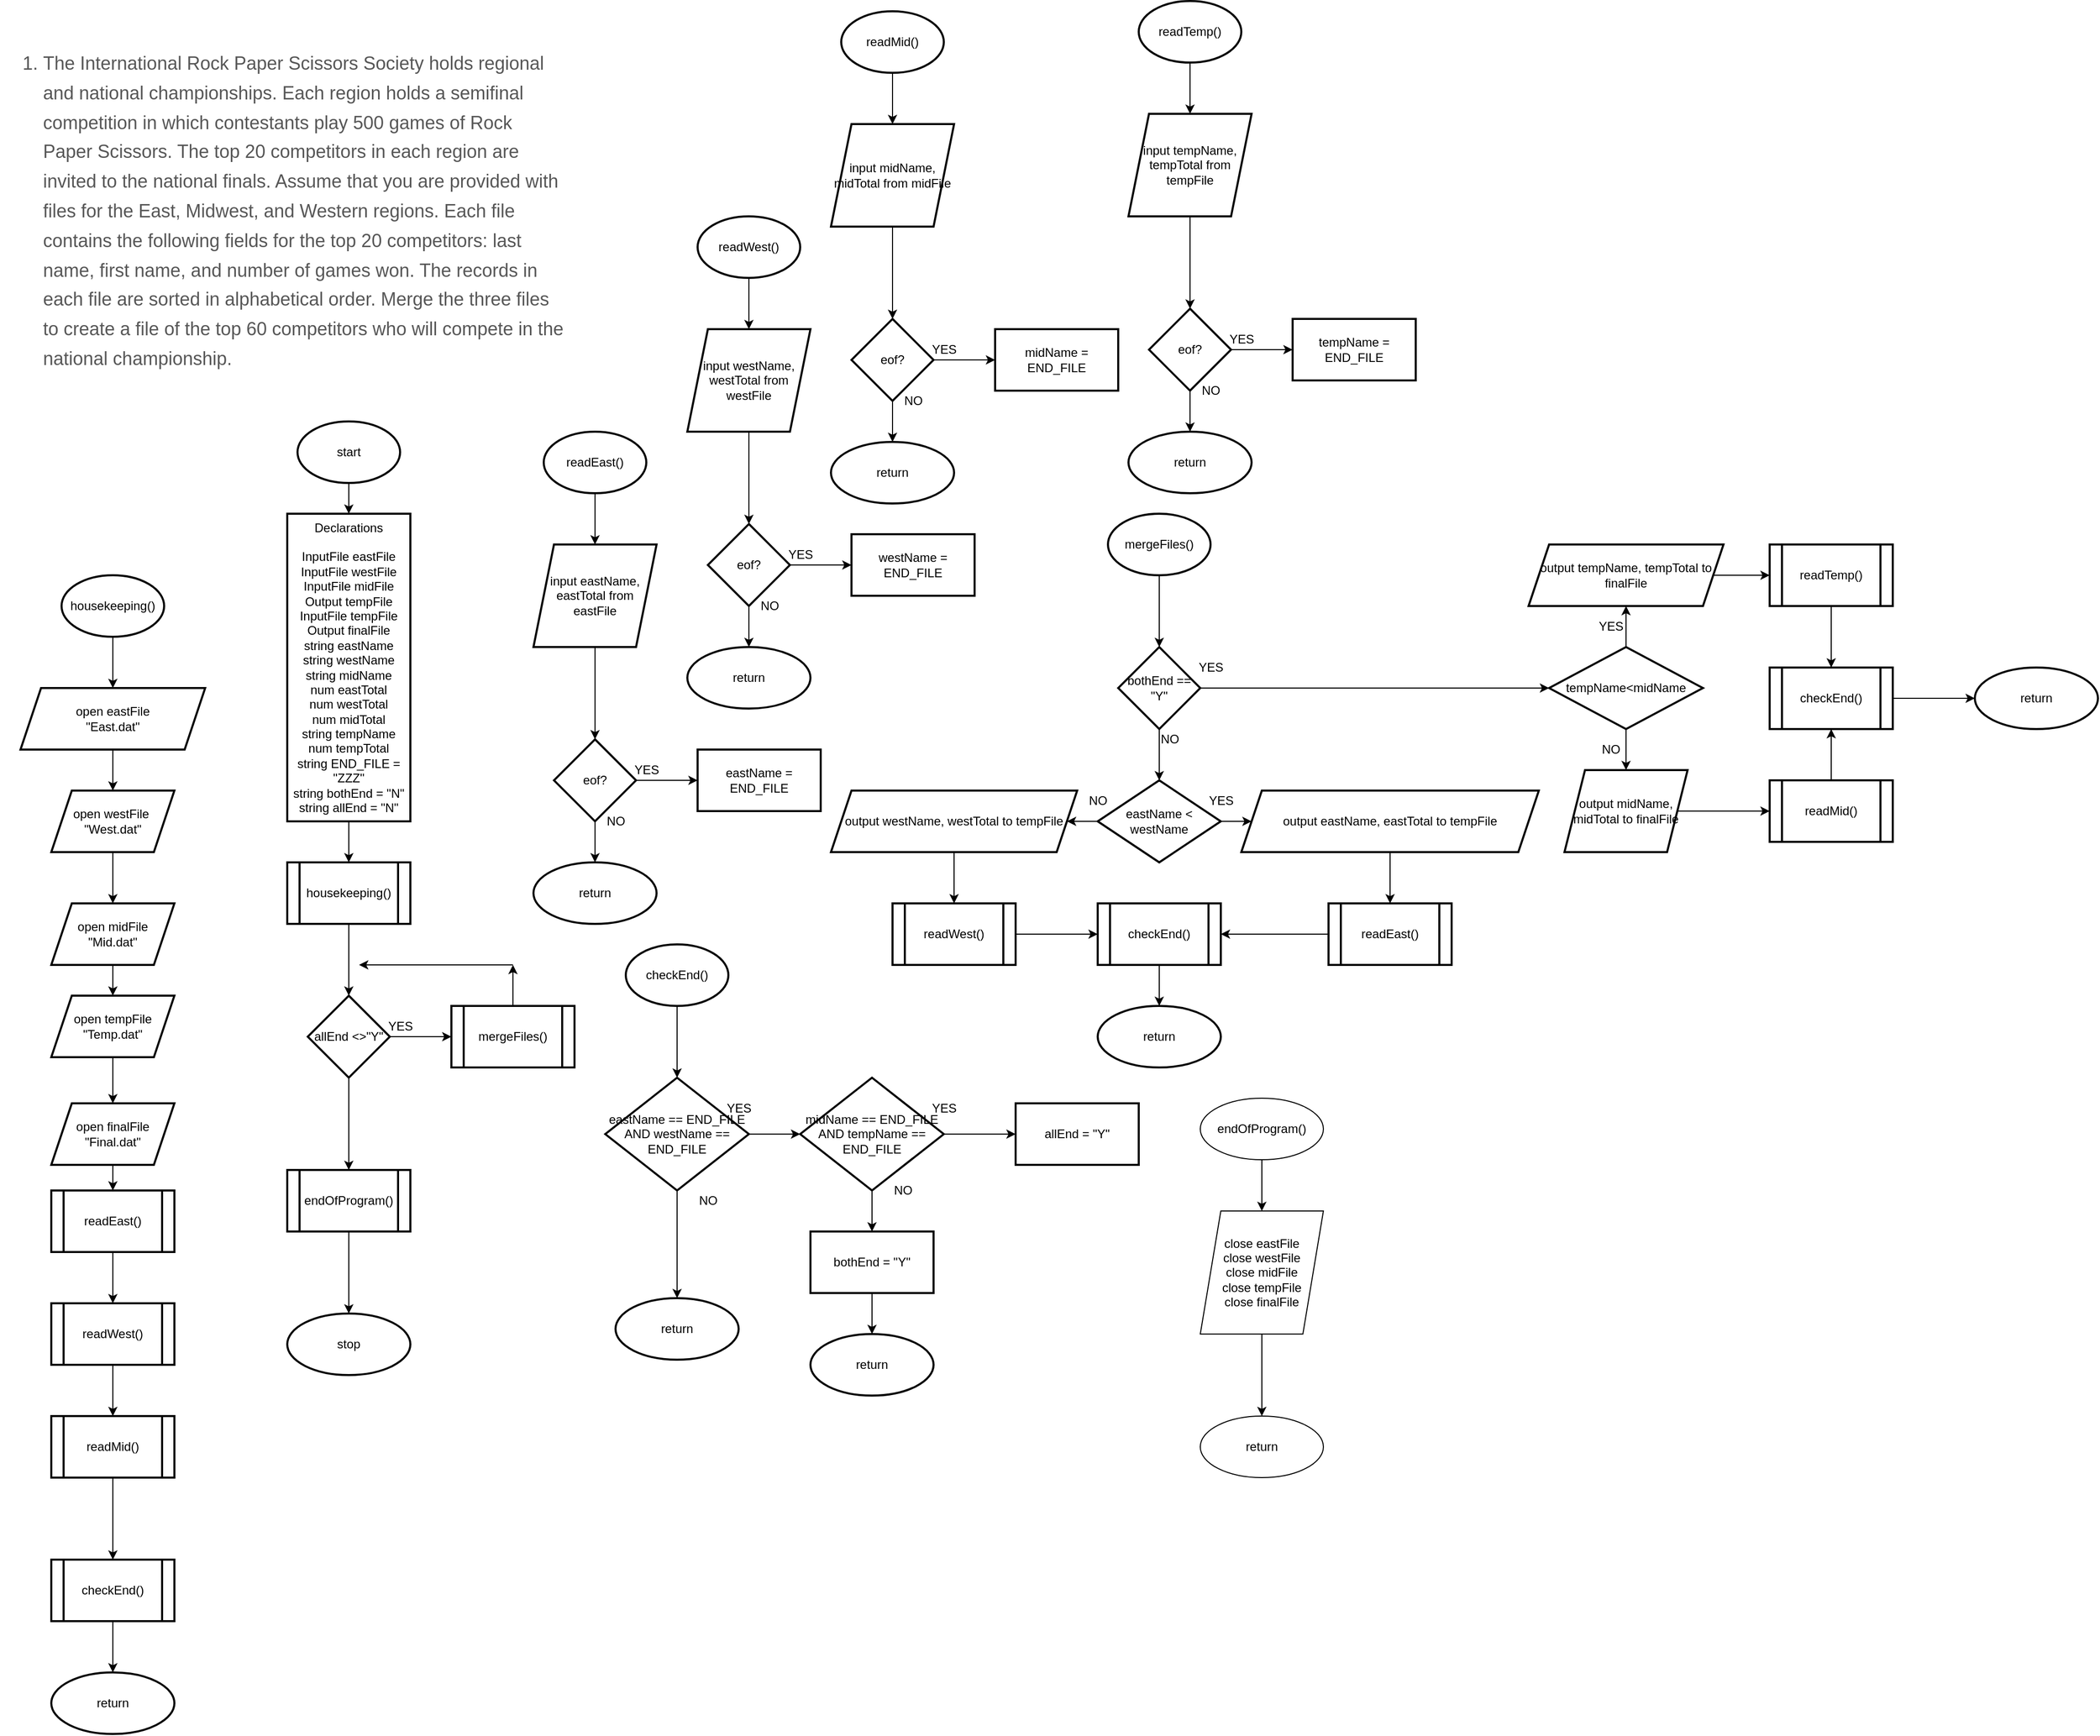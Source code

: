 <mxfile>
    <diagram id="nLi1IHS_ZtOzhlv_Eg6g" name="Page-1">
        <mxGraphModel dx="2509" dy="1929" grid="1" gridSize="10" guides="1" tooltips="1" connect="1" arrows="1" fold="1" page="1" pageScale="1" pageWidth="850" pageHeight="1100" math="0" shadow="0">
            <root>
                <mxCell id="0"/>
                <mxCell id="1" parent="0"/>
                <mxCell id="3" value="" style="edgeStyle=none;html=1;" edge="1" parent="1" source="4" target="6">
                    <mxGeometry relative="1" as="geometry"/>
                </mxCell>
                <mxCell id="4" value="start" style="strokeWidth=2;html=1;shape=mxgraph.flowchart.start_1;whiteSpace=wrap;" vertex="1" parent="1">
                    <mxGeometry x="200" y="180" width="100" height="60" as="geometry"/>
                </mxCell>
                <mxCell id="5" value="" style="edgeStyle=none;html=1;" edge="1" parent="1" source="6" target="8">
                    <mxGeometry relative="1" as="geometry"/>
                </mxCell>
                <mxCell id="6" value="Declarations&lt;br&gt;&lt;br&gt;InputFile eastFile&lt;br&gt;InputFile westFile&lt;br&gt;InputFile midFile&lt;br&gt;Output tempFile&lt;br&gt;InputFile tempFile&lt;br&gt;Output finalFile&lt;br&gt;string eastName&lt;br&gt;string westName&lt;br&gt;string midName&lt;br&gt;num eastTotal&lt;br&gt;num westTotal&lt;br&gt;num midTotal&lt;br&gt;string tempName&lt;br&gt;num tempTotal&lt;br&gt;string END_FILE = &quot;ZZZ&quot;&lt;br&gt;string bothEnd = &quot;N&quot;&lt;br&gt;string allEnd = &quot;N&quot;" style="whiteSpace=wrap;html=1;strokeWidth=2;" vertex="1" parent="1">
                    <mxGeometry x="190" y="270" width="120" height="300" as="geometry"/>
                </mxCell>
                <mxCell id="7" value="" style="edgeStyle=none;html=1;" edge="1" parent="1" source="8" target="11">
                    <mxGeometry relative="1" as="geometry"/>
                </mxCell>
                <mxCell id="8" value="housekeeping()" style="shape=process;whiteSpace=wrap;html=1;backgroundOutline=1;strokeWidth=2;" vertex="1" parent="1">
                    <mxGeometry x="190" y="610" width="120" height="60" as="geometry"/>
                </mxCell>
                <mxCell id="9" value="" style="edgeStyle=none;html=1;" edge="1" parent="1" source="11" target="13">
                    <mxGeometry relative="1" as="geometry"/>
                </mxCell>
                <mxCell id="10" value="" style="edgeStyle=none;html=1;" edge="1" parent="1" source="11" target="17">
                    <mxGeometry relative="1" as="geometry"/>
                </mxCell>
                <mxCell id="11" value="allEnd &amp;lt;&amp;gt;&quot;Y&quot;" style="rhombus;whiteSpace=wrap;html=1;strokeWidth=2;" vertex="1" parent="1">
                    <mxGeometry x="210" y="740" width="80" height="80" as="geometry"/>
                </mxCell>
                <mxCell id="12" style="edgeStyle=none;html=1;exitX=0.5;exitY=0;exitDx=0;exitDy=0;" edge="1" parent="1" source="13">
                    <mxGeometry relative="1" as="geometry">
                        <mxPoint x="410" y="710" as="targetPoint"/>
                    </mxGeometry>
                </mxCell>
                <mxCell id="13" value="mergeFiles()" style="shape=process;whiteSpace=wrap;html=1;backgroundOutline=1;strokeWidth=2;" vertex="1" parent="1">
                    <mxGeometry x="350" y="750" width="120" height="60" as="geometry"/>
                </mxCell>
                <mxCell id="14" value="" style="endArrow=classic;html=1;" edge="1" parent="1">
                    <mxGeometry width="50" height="50" relative="1" as="geometry">
                        <mxPoint x="410" y="710" as="sourcePoint"/>
                        <mxPoint x="260" y="710" as="targetPoint"/>
                    </mxGeometry>
                </mxCell>
                <mxCell id="15" value="YES" style="text;html=1;align=center;verticalAlign=middle;resizable=0;points=[];autosize=1;strokeColor=none;fillColor=none;" vertex="1" parent="1">
                    <mxGeometry x="280" y="760" width="40" height="20" as="geometry"/>
                </mxCell>
                <mxCell id="16" value="" style="edgeStyle=none;html=1;" edge="1" parent="1" source="17" target="18">
                    <mxGeometry relative="1" as="geometry"/>
                </mxCell>
                <mxCell id="17" value="endOfProgram()" style="shape=process;whiteSpace=wrap;html=1;backgroundOutline=1;strokeWidth=2;" vertex="1" parent="1">
                    <mxGeometry x="190" y="910" width="120" height="60" as="geometry"/>
                </mxCell>
                <mxCell id="18" value="stop" style="ellipse;whiteSpace=wrap;html=1;strokeWidth=2;" vertex="1" parent="1">
                    <mxGeometry x="190" y="1050" width="120" height="60" as="geometry"/>
                </mxCell>
                <mxCell id="19" value="" style="edgeStyle=none;html=1;" edge="1" parent="1" source="20" target="22">
                    <mxGeometry relative="1" as="geometry"/>
                </mxCell>
                <mxCell id="20" value="housekeeping()" style="strokeWidth=2;html=1;shape=mxgraph.flowchart.start_1;whiteSpace=wrap;" vertex="1" parent="1">
                    <mxGeometry x="-30" y="330" width="100" height="60" as="geometry"/>
                </mxCell>
                <mxCell id="21" value="" style="edgeStyle=none;html=1;" edge="1" parent="1" source="22" target="24">
                    <mxGeometry relative="1" as="geometry"/>
                </mxCell>
                <mxCell id="22" value="open eastFile&lt;br&gt;&quot;East.dat&quot;" style="shape=parallelogram;perimeter=parallelogramPerimeter;whiteSpace=wrap;html=1;fixedSize=1;strokeWidth=2;" vertex="1" parent="1">
                    <mxGeometry x="-70" y="440" width="180" height="60" as="geometry"/>
                </mxCell>
                <mxCell id="23" value="" style="edgeStyle=none;html=1;" edge="1" parent="1" source="24" target="26">
                    <mxGeometry relative="1" as="geometry"/>
                </mxCell>
                <mxCell id="24" value="open westFile&amp;nbsp;&lt;br&gt;&quot;West.dat&quot;" style="shape=parallelogram;perimeter=parallelogramPerimeter;whiteSpace=wrap;html=1;fixedSize=1;strokeWidth=2;" vertex="1" parent="1">
                    <mxGeometry x="-40" y="540" width="120" height="60" as="geometry"/>
                </mxCell>
                <mxCell id="100" value="" style="edgeStyle=none;html=1;" edge="1" parent="1" source="26" target="99">
                    <mxGeometry relative="1" as="geometry"/>
                </mxCell>
                <mxCell id="26" value="open midFile&lt;br&gt;&quot;Mid.dat&quot;" style="shape=parallelogram;perimeter=parallelogramPerimeter;whiteSpace=wrap;html=1;fixedSize=1;strokeWidth=2;" vertex="1" parent="1">
                    <mxGeometry x="-40" y="650" width="120" height="60" as="geometry"/>
                </mxCell>
                <mxCell id="27" value="" style="edgeStyle=none;html=1;" edge="1" parent="1" source="28" target="30">
                    <mxGeometry relative="1" as="geometry"/>
                </mxCell>
                <mxCell id="28" value="readEast()" style="shape=process;whiteSpace=wrap;html=1;backgroundOutline=1;strokeWidth=2;" vertex="1" parent="1">
                    <mxGeometry x="-40" y="930" width="120" height="60" as="geometry"/>
                </mxCell>
                <mxCell id="106" value="" style="edgeStyle=none;html=1;" edge="1" parent="1" source="30" target="105">
                    <mxGeometry relative="1" as="geometry"/>
                </mxCell>
                <mxCell id="30" value="readWest()" style="shape=process;whiteSpace=wrap;html=1;backgroundOutline=1;strokeWidth=2;" vertex="1" parent="1">
                    <mxGeometry x="-40" y="1040" width="120" height="60" as="geometry"/>
                </mxCell>
                <mxCell id="104" value="" style="edgeStyle=none;html=1;" edge="1" parent="1" source="32" target="33">
                    <mxGeometry relative="1" as="geometry"/>
                </mxCell>
                <mxCell id="32" value="checkEnd()" style="shape=process;whiteSpace=wrap;html=1;backgroundOutline=1;strokeWidth=2;" vertex="1" parent="1">
                    <mxGeometry x="-40" y="1290" width="120" height="60" as="geometry"/>
                </mxCell>
                <mxCell id="33" value="return" style="ellipse;whiteSpace=wrap;html=1;strokeWidth=2;" vertex="1" parent="1">
                    <mxGeometry x="-40" y="1400" width="120" height="60" as="geometry"/>
                </mxCell>
                <mxCell id="34" value="" style="edgeStyle=none;html=1;" edge="1" parent="1" source="35" target="37">
                    <mxGeometry relative="1" as="geometry"/>
                </mxCell>
                <mxCell id="35" value="readEast()" style="strokeWidth=2;html=1;shape=mxgraph.flowchart.start_1;whiteSpace=wrap;" vertex="1" parent="1">
                    <mxGeometry x="440" y="190" width="100" height="60" as="geometry"/>
                </mxCell>
                <mxCell id="36" value="" style="edgeStyle=none;html=1;" edge="1" parent="1" source="37" target="40">
                    <mxGeometry relative="1" as="geometry"/>
                </mxCell>
                <mxCell id="37" value="input eastName, eastTotal from eastFile" style="shape=parallelogram;perimeter=parallelogramPerimeter;whiteSpace=wrap;html=1;fixedSize=1;strokeWidth=2;" vertex="1" parent="1">
                    <mxGeometry x="430" y="300" width="120" height="100" as="geometry"/>
                </mxCell>
                <mxCell id="38" value="" style="edgeStyle=none;html=1;" edge="1" parent="1" source="40" target="41">
                    <mxGeometry relative="1" as="geometry"/>
                </mxCell>
                <mxCell id="39" value="" style="edgeStyle=none;html=1;" edge="1" parent="1" source="40" target="43">
                    <mxGeometry relative="1" as="geometry"/>
                </mxCell>
                <mxCell id="40" value="eof?" style="rhombus;whiteSpace=wrap;html=1;strokeWidth=2;" vertex="1" parent="1">
                    <mxGeometry x="450" y="490" width="80" height="80" as="geometry"/>
                </mxCell>
                <mxCell id="41" value="eastName = END_FILE" style="whiteSpace=wrap;html=1;strokeWidth=2;" vertex="1" parent="1">
                    <mxGeometry x="590" y="500" width="120" height="60" as="geometry"/>
                </mxCell>
                <mxCell id="42" value="YES" style="text;html=1;align=center;verticalAlign=middle;resizable=0;points=[];autosize=1;strokeColor=none;fillColor=none;" vertex="1" parent="1">
                    <mxGeometry x="520" y="510" width="40" height="20" as="geometry"/>
                </mxCell>
                <mxCell id="43" value="return" style="ellipse;whiteSpace=wrap;html=1;strokeWidth=2;" vertex="1" parent="1">
                    <mxGeometry x="430" y="610" width="120" height="60" as="geometry"/>
                </mxCell>
                <mxCell id="44" value="NO" style="text;html=1;align=center;verticalAlign=middle;resizable=0;points=[];autosize=1;strokeColor=none;fillColor=none;" vertex="1" parent="1">
                    <mxGeometry x="495" y="560" width="30" height="20" as="geometry"/>
                </mxCell>
                <mxCell id="45" value="" style="edgeStyle=none;html=1;" edge="1" parent="1" source="46" target="48">
                    <mxGeometry relative="1" as="geometry"/>
                </mxCell>
                <mxCell id="46" value="readWest()" style="strokeWidth=2;html=1;shape=mxgraph.flowchart.start_1;whiteSpace=wrap;" vertex="1" parent="1">
                    <mxGeometry x="590" y="-20" width="100" height="60" as="geometry"/>
                </mxCell>
                <mxCell id="47" value="" style="edgeStyle=none;html=1;" edge="1" parent="1" source="48" target="51">
                    <mxGeometry relative="1" as="geometry"/>
                </mxCell>
                <mxCell id="48" value="input westName, westTotal from westFile" style="shape=parallelogram;perimeter=parallelogramPerimeter;whiteSpace=wrap;html=1;fixedSize=1;strokeWidth=2;" vertex="1" parent="1">
                    <mxGeometry x="580" y="90" width="120" height="100" as="geometry"/>
                </mxCell>
                <mxCell id="49" value="" style="edgeStyle=none;html=1;" edge="1" parent="1" source="51" target="52">
                    <mxGeometry relative="1" as="geometry"/>
                </mxCell>
                <mxCell id="50" value="" style="edgeStyle=none;html=1;" edge="1" parent="1" source="51" target="54">
                    <mxGeometry relative="1" as="geometry"/>
                </mxCell>
                <mxCell id="51" value="eof?" style="rhombus;whiteSpace=wrap;html=1;strokeWidth=2;" vertex="1" parent="1">
                    <mxGeometry x="600" y="280" width="80" height="80" as="geometry"/>
                </mxCell>
                <mxCell id="52" value="westName = END_FILE" style="whiteSpace=wrap;html=1;strokeWidth=2;" vertex="1" parent="1">
                    <mxGeometry x="740" y="290" width="120" height="60" as="geometry"/>
                </mxCell>
                <mxCell id="53" value="YES" style="text;html=1;align=center;verticalAlign=middle;resizable=0;points=[];autosize=1;strokeColor=none;fillColor=none;" vertex="1" parent="1">
                    <mxGeometry x="670" y="300" width="40" height="20" as="geometry"/>
                </mxCell>
                <mxCell id="54" value="return" style="ellipse;whiteSpace=wrap;html=1;strokeWidth=2;" vertex="1" parent="1">
                    <mxGeometry x="580" y="400" width="120" height="60" as="geometry"/>
                </mxCell>
                <mxCell id="55" value="NO" style="text;html=1;align=center;verticalAlign=middle;resizable=0;points=[];autosize=1;strokeColor=none;fillColor=none;" vertex="1" parent="1">
                    <mxGeometry x="645" y="350" width="30" height="20" as="geometry"/>
                </mxCell>
                <mxCell id="56" value="" style="edgeStyle=none;html=1;" edge="1" parent="1" source="57" target="60">
                    <mxGeometry relative="1" as="geometry"/>
                </mxCell>
                <mxCell id="57" value="checkEnd()" style="strokeWidth=2;html=1;shape=mxgraph.flowchart.start_1;whiteSpace=wrap;" vertex="1" parent="1">
                    <mxGeometry x="520" y="690" width="100" height="60" as="geometry"/>
                </mxCell>
                <mxCell id="58" value="" style="edgeStyle=none;html=1;" edge="1" parent="1" source="60" target="63">
                    <mxGeometry relative="1" as="geometry"/>
                </mxCell>
                <mxCell id="59" value="" style="edgeStyle=none;html=1;" edge="1" parent="1" source="60" target="67">
                    <mxGeometry relative="1" as="geometry"/>
                </mxCell>
                <mxCell id="60" value="eastName == END_FILE AND westName == END_FILE" style="rhombus;whiteSpace=wrap;html=1;strokeWidth=2;" vertex="1" parent="1">
                    <mxGeometry x="500" y="820" width="140" height="110" as="geometry"/>
                </mxCell>
                <mxCell id="61" value="" style="edgeStyle=none;html=1;" edge="1" parent="1" source="63" target="65">
                    <mxGeometry relative="1" as="geometry"/>
                </mxCell>
                <mxCell id="110" value="" style="edgeStyle=none;html=1;" edge="1" parent="1" source="63" target="109">
                    <mxGeometry relative="1" as="geometry"/>
                </mxCell>
                <mxCell id="63" value="midName == END_FILE AND tempName == END_FILE" style="rhombus;whiteSpace=wrap;html=1;strokeWidth=2;" vertex="1" parent="1">
                    <mxGeometry x="690" y="820" width="140" height="110" as="geometry"/>
                </mxCell>
                <mxCell id="64" value="YES" style="text;html=1;align=center;verticalAlign=middle;resizable=0;points=[];autosize=1;strokeColor=none;fillColor=none;" vertex="1" parent="1">
                    <mxGeometry x="610" y="840" width="40" height="20" as="geometry"/>
                </mxCell>
                <mxCell id="65" value="allEnd = &quot;Y&quot;" style="whiteSpace=wrap;html=1;strokeWidth=2;" vertex="1" parent="1">
                    <mxGeometry x="900" y="845" width="120" height="60" as="geometry"/>
                </mxCell>
                <mxCell id="66" value="YES" style="text;html=1;align=center;verticalAlign=middle;resizable=0;points=[];autosize=1;strokeColor=none;fillColor=none;" vertex="1" parent="1">
                    <mxGeometry x="810" y="840" width="40" height="20" as="geometry"/>
                </mxCell>
                <mxCell id="67" value="return" style="ellipse;whiteSpace=wrap;html=1;strokeWidth=2;" vertex="1" parent="1">
                    <mxGeometry x="510" y="1035" width="120" height="60" as="geometry"/>
                </mxCell>
                <mxCell id="68" value="return" style="ellipse;whiteSpace=wrap;html=1;strokeWidth=2;" vertex="1" parent="1">
                    <mxGeometry x="700" y="1070" width="120" height="60" as="geometry"/>
                </mxCell>
                <mxCell id="69" value="NO" style="text;html=1;align=center;verticalAlign=middle;resizable=0;points=[];autosize=1;strokeColor=none;fillColor=none;" vertex="1" parent="1">
                    <mxGeometry x="585" y="930" width="30" height="20" as="geometry"/>
                </mxCell>
                <mxCell id="70" value="NO" style="text;html=1;align=center;verticalAlign=middle;resizable=0;points=[];autosize=1;strokeColor=none;fillColor=none;" vertex="1" parent="1">
                    <mxGeometry x="775" y="920" width="30" height="20" as="geometry"/>
                </mxCell>
                <mxCell id="133" value="" style="edgeStyle=none;html=1;" edge="1" parent="1" source="72" target="132">
                    <mxGeometry relative="1" as="geometry"/>
                </mxCell>
                <mxCell id="72" value="mergeFiles()" style="strokeWidth=2;html=1;shape=mxgraph.flowchart.start_1;whiteSpace=wrap;" vertex="1" parent="1">
                    <mxGeometry x="990" y="270" width="100" height="60" as="geometry"/>
                </mxCell>
                <mxCell id="73" value="" style="edgeStyle=none;html=1;" edge="1" parent="1" source="75" target="77">
                    <mxGeometry relative="1" as="geometry"/>
                </mxCell>
                <mxCell id="74" value="" style="edgeStyle=none;html=1;" edge="1" parent="1" source="75" target="79">
                    <mxGeometry relative="1" as="geometry"/>
                </mxCell>
                <mxCell id="75" value="eastName &amp;lt; westName" style="rhombus;whiteSpace=wrap;html=1;strokeWidth=2;" vertex="1" parent="1">
                    <mxGeometry x="980" y="530" width="120" height="80" as="geometry"/>
                </mxCell>
                <mxCell id="76" value="" style="edgeStyle=none;html=1;" edge="1" parent="1" source="77" target="85">
                    <mxGeometry relative="1" as="geometry"/>
                </mxCell>
                <mxCell id="77" value="output westName, westTotal to tempFile" style="shape=parallelogram;perimeter=parallelogramPerimeter;whiteSpace=wrap;html=1;fixedSize=1;strokeWidth=2;" vertex="1" parent="1">
                    <mxGeometry x="720" y="540" width="240" height="60" as="geometry"/>
                </mxCell>
                <mxCell id="78" value="" style="edgeStyle=none;html=1;" edge="1" parent="1" source="79" target="81">
                    <mxGeometry relative="1" as="geometry"/>
                </mxCell>
                <mxCell id="79" value="output eastName, eastTotal to tempFile" style="shape=parallelogram;perimeter=parallelogramPerimeter;whiteSpace=wrap;html=1;fixedSize=1;strokeWidth=2;" vertex="1" parent="1">
                    <mxGeometry x="1120" y="540" width="290" height="60" as="geometry"/>
                </mxCell>
                <mxCell id="80" value="" style="edgeStyle=none;html=1;" edge="1" parent="1" source="81" target="87">
                    <mxGeometry relative="1" as="geometry"/>
                </mxCell>
                <mxCell id="81" value="readEast()" style="shape=process;whiteSpace=wrap;html=1;backgroundOutline=1;strokeWidth=2;" vertex="1" parent="1">
                    <mxGeometry x="1205" y="650" width="120" height="60" as="geometry"/>
                </mxCell>
                <mxCell id="82" value="YES" style="text;html=1;align=center;verticalAlign=middle;resizable=0;points=[];autosize=1;strokeColor=none;fillColor=none;" vertex="1" parent="1">
                    <mxGeometry x="1080" y="540" width="40" height="20" as="geometry"/>
                </mxCell>
                <mxCell id="83" value="NO" style="text;html=1;align=center;verticalAlign=middle;resizable=0;points=[];autosize=1;strokeColor=none;fillColor=none;" vertex="1" parent="1">
                    <mxGeometry x="965" y="540" width="30" height="20" as="geometry"/>
                </mxCell>
                <mxCell id="84" value="" style="edgeStyle=none;html=1;" edge="1" parent="1" source="85" target="87">
                    <mxGeometry relative="1" as="geometry"/>
                </mxCell>
                <mxCell id="85" value="readWest()" style="shape=process;whiteSpace=wrap;html=1;backgroundOutline=1;strokeWidth=2;" vertex="1" parent="1">
                    <mxGeometry x="780" y="650" width="120" height="60" as="geometry"/>
                </mxCell>
                <mxCell id="86" value="" style="edgeStyle=none;html=1;" edge="1" parent="1" source="87" target="88">
                    <mxGeometry relative="1" as="geometry"/>
                </mxCell>
                <mxCell id="87" value="checkEnd()" style="shape=process;whiteSpace=wrap;html=1;backgroundOutline=1;strokeWidth=2;" vertex="1" parent="1">
                    <mxGeometry x="980" y="650" width="120" height="60" as="geometry"/>
                </mxCell>
                <mxCell id="88" value="return" style="ellipse;whiteSpace=wrap;html=1;strokeWidth=2;" vertex="1" parent="1">
                    <mxGeometry x="980" y="750" width="120" height="60" as="geometry"/>
                </mxCell>
                <mxCell id="89" value="" style="edgeStyle=none;html=1;" edge="1" parent="1" source="90" target="92">
                    <mxGeometry relative="1" as="geometry"/>
                </mxCell>
                <mxCell id="90" value="endOfProgram()" style="ellipse;whiteSpace=wrap;html=1;" vertex="1" parent="1">
                    <mxGeometry x="1080" y="840" width="120" height="60" as="geometry"/>
                </mxCell>
                <mxCell id="165" value="" style="edgeStyle=none;html=1;" edge="1" parent="1" source="92" target="97">
                    <mxGeometry relative="1" as="geometry"/>
                </mxCell>
                <mxCell id="92" value="close eastFile&lt;br&gt;close westFile&lt;br&gt;close midFile&lt;br&gt;close tempFile&lt;br&gt;close finalFile" style="shape=parallelogram;perimeter=parallelogramPerimeter;whiteSpace=wrap;html=1;fixedSize=1;" vertex="1" parent="1">
                    <mxGeometry x="1080" y="950" width="120" height="120" as="geometry"/>
                </mxCell>
                <mxCell id="97" value="return" style="ellipse;whiteSpace=wrap;html=1;" vertex="1" parent="1">
                    <mxGeometry x="1080" y="1150" width="120" height="60" as="geometry"/>
                </mxCell>
                <mxCell id="98" value="&lt;ol id=&quot;VFVX509XYNLZ25MLK580&quot; class=&quot;decimal shortanswer&quot; style=&quot;box-sizing: border-box; line-height: 1.8; color: rgb(87, 87, 87); padding: 0px 0px 0px 40px; clear: left; margin: 0px 0px 11px; list-style-type: decimal; font-size: 18px; font-style: normal; font-weight: 400; letter-spacing: normal; text-indent: 0px; text-transform: none; word-spacing: 0px; background-color: rgb(255, 255, 255);&quot;&gt;&lt;li id=&quot;CYVGK6SZLYHARFAC5881&quot; style=&quot;box-sizing: border-box ; font-family: , &amp;quot;cambria&amp;quot; , &amp;quot;times new roman&amp;quot; , &amp;quot;times&amp;quot; , serif ; line-height: 1.6 ; color: rgb(87 , 87 , 87) ; margin: 0px 0px 10px ; padding: 0px ; list-style: decimal&quot;&gt;&lt;p id=&quot;SNDNLNRAHRXEWK9WK727&quot; style=&quot;box-sizing: border-box ; font-family: , &amp;quot;cambria&amp;quot; , &amp;quot;times new roman&amp;quot; , &amp;quot;times&amp;quot; , serif ; line-height: 1.6 ; color: rgb(87 , 87 , 87) ; margin: 0px 0px 15px ; padding: 0px&quot;&gt;The International Rock Paper Scissors Society holds regional and national championships. Each region holds a semifinal competition in which contestants play 500 games of Rock Paper Scissors. The top 20 competitors in each region are invited to the national finals. Assume that you are provided with files for the East, Midwest, and Western regions. Each file contains the following fields for the top 20 competitors: last name, first name, and number of games won. The records in each file are sorted in alphabetical order. Merge the three files to create a file of the top 60 competitors who will compete in the national championship.&lt;/p&gt;&lt;/li&gt;&lt;/ol&gt;" style="text;whiteSpace=wrap;html=1;" vertex="1" parent="1">
                    <mxGeometry x="-90" y="-190" width="550" height="350" as="geometry"/>
                </mxCell>
                <mxCell id="102" value="" style="edgeStyle=none;html=1;" edge="1" parent="1" source="99" target="101">
                    <mxGeometry relative="1" as="geometry"/>
                </mxCell>
                <mxCell id="99" value="open tempFile&lt;br&gt;&quot;Temp.dat&quot;" style="shape=parallelogram;perimeter=parallelogramPerimeter;whiteSpace=wrap;html=1;fixedSize=1;strokeWidth=2;" vertex="1" parent="1">
                    <mxGeometry x="-40" y="740" width="120" height="60" as="geometry"/>
                </mxCell>
                <mxCell id="103" value="" style="edgeStyle=none;html=1;" edge="1" parent="1" source="101" target="28">
                    <mxGeometry relative="1" as="geometry"/>
                </mxCell>
                <mxCell id="101" value="open finalFile&lt;br&gt;&quot;Final.dat&quot;" style="shape=parallelogram;perimeter=parallelogramPerimeter;whiteSpace=wrap;html=1;fixedSize=1;strokeWidth=2;" vertex="1" parent="1">
                    <mxGeometry x="-40" y="845" width="120" height="60" as="geometry"/>
                </mxCell>
                <mxCell id="107" value="" style="edgeStyle=none;html=1;" edge="1" parent="1" source="105" target="32">
                    <mxGeometry relative="1" as="geometry"/>
                </mxCell>
                <mxCell id="105" value="readMid()" style="shape=process;whiteSpace=wrap;html=1;backgroundOutline=1;strokeWidth=2;" vertex="1" parent="1">
                    <mxGeometry x="-40" y="1150" width="120" height="60" as="geometry"/>
                </mxCell>
                <mxCell id="111" value="" style="edgeStyle=none;html=1;" edge="1" parent="1" source="109" target="68">
                    <mxGeometry relative="1" as="geometry"/>
                </mxCell>
                <mxCell id="109" value="bothEnd = &quot;Y&quot;" style="whiteSpace=wrap;html=1;strokeWidth=2;" vertex="1" parent="1">
                    <mxGeometry x="700" y="970" width="120" height="60" as="geometry"/>
                </mxCell>
                <mxCell id="121" value="" style="edgeStyle=none;html=1;" edge="1" parent="1" source="122" target="124">
                    <mxGeometry relative="1" as="geometry"/>
                </mxCell>
                <mxCell id="122" value="readMid()" style="strokeWidth=2;html=1;shape=mxgraph.flowchart.start_1;whiteSpace=wrap;" vertex="1" parent="1">
                    <mxGeometry x="730" y="-220" width="100" height="60" as="geometry"/>
                </mxCell>
                <mxCell id="123" value="" style="edgeStyle=none;html=1;" edge="1" parent="1" source="124" target="127">
                    <mxGeometry relative="1" as="geometry"/>
                </mxCell>
                <mxCell id="124" value="input midName, midTotal from midFile" style="shape=parallelogram;perimeter=parallelogramPerimeter;whiteSpace=wrap;html=1;fixedSize=1;strokeWidth=2;" vertex="1" parent="1">
                    <mxGeometry x="720" y="-110" width="120" height="100" as="geometry"/>
                </mxCell>
                <mxCell id="125" value="" style="edgeStyle=none;html=1;" edge="1" parent="1" source="127" target="128">
                    <mxGeometry relative="1" as="geometry"/>
                </mxCell>
                <mxCell id="126" value="" style="edgeStyle=none;html=1;" edge="1" parent="1" source="127" target="130">
                    <mxGeometry relative="1" as="geometry"/>
                </mxCell>
                <mxCell id="127" value="eof?" style="rhombus;whiteSpace=wrap;html=1;strokeWidth=2;" vertex="1" parent="1">
                    <mxGeometry x="740" y="80" width="80" height="80" as="geometry"/>
                </mxCell>
                <mxCell id="128" value="midName = END_FILE" style="whiteSpace=wrap;html=1;strokeWidth=2;" vertex="1" parent="1">
                    <mxGeometry x="880" y="90" width="120" height="60" as="geometry"/>
                </mxCell>
                <mxCell id="129" value="YES" style="text;html=1;align=center;verticalAlign=middle;resizable=0;points=[];autosize=1;strokeColor=none;fillColor=none;" vertex="1" parent="1">
                    <mxGeometry x="810" y="100" width="40" height="20" as="geometry"/>
                </mxCell>
                <mxCell id="130" value="return" style="ellipse;whiteSpace=wrap;html=1;strokeWidth=2;" vertex="1" parent="1">
                    <mxGeometry x="720" y="200" width="120" height="60" as="geometry"/>
                </mxCell>
                <mxCell id="131" value="NO" style="text;html=1;align=center;verticalAlign=middle;resizable=0;points=[];autosize=1;strokeColor=none;fillColor=none;" vertex="1" parent="1">
                    <mxGeometry x="785" y="150" width="30" height="20" as="geometry"/>
                </mxCell>
                <mxCell id="134" value="" style="edgeStyle=none;html=1;" edge="1" parent="1" source="132" target="75">
                    <mxGeometry relative="1" as="geometry"/>
                </mxCell>
                <mxCell id="136" value="" style="edgeStyle=none;html=1;" edge="1" parent="1" source="132" target="135">
                    <mxGeometry relative="1" as="geometry"/>
                </mxCell>
                <mxCell id="132" value="bothEnd == &quot;Y&quot;" style="rhombus;whiteSpace=wrap;html=1;strokeWidth=2;" vertex="1" parent="1">
                    <mxGeometry x="1000" y="400" width="80" height="80" as="geometry"/>
                </mxCell>
                <mxCell id="140" value="" style="edgeStyle=none;html=1;" edge="1" parent="1" source="135" target="139">
                    <mxGeometry relative="1" as="geometry"/>
                </mxCell>
                <mxCell id="142" value="" style="edgeStyle=none;html=1;" edge="1" parent="1" source="135" target="141">
                    <mxGeometry relative="1" as="geometry"/>
                </mxCell>
                <mxCell id="135" value="tempName&amp;lt;midName" style="rhombus;whiteSpace=wrap;html=1;strokeWidth=2;" vertex="1" parent="1">
                    <mxGeometry x="1420" y="400" width="150" height="80" as="geometry"/>
                </mxCell>
                <mxCell id="137" value="YES" style="text;html=1;align=center;verticalAlign=middle;resizable=0;points=[];autosize=1;strokeColor=none;fillColor=none;" vertex="1" parent="1">
                    <mxGeometry x="1070" y="410" width="40" height="20" as="geometry"/>
                </mxCell>
                <mxCell id="138" value="NO" style="text;html=1;align=center;verticalAlign=middle;resizable=0;points=[];autosize=1;strokeColor=none;fillColor=none;" vertex="1" parent="1">
                    <mxGeometry x="1035" y="480" width="30" height="20" as="geometry"/>
                </mxCell>
                <mxCell id="159" value="" style="edgeStyle=none;html=1;" edge="1" parent="1" source="139" target="158">
                    <mxGeometry relative="1" as="geometry"/>
                </mxCell>
                <mxCell id="139" value="output tempName, tempTotal to finalFile" style="shape=parallelogram;perimeter=parallelogramPerimeter;whiteSpace=wrap;html=1;fixedSize=1;strokeWidth=2;" vertex="1" parent="1">
                    <mxGeometry x="1400" y="300" width="190" height="60" as="geometry"/>
                </mxCell>
                <mxCell id="157" value="" style="edgeStyle=none;html=1;" edge="1" parent="1" source="141" target="156">
                    <mxGeometry relative="1" as="geometry"/>
                </mxCell>
                <mxCell id="141" value="output midName, midTotal to finalFile" style="shape=parallelogram;perimeter=parallelogramPerimeter;whiteSpace=wrap;html=1;fixedSize=1;strokeWidth=2;" vertex="1" parent="1">
                    <mxGeometry x="1435" y="520" width="120" height="80" as="geometry"/>
                </mxCell>
                <mxCell id="143" value="" style="edgeStyle=none;html=1;" edge="1" parent="1" source="144" target="146">
                    <mxGeometry relative="1" as="geometry"/>
                </mxCell>
                <mxCell id="144" value="readTemp()" style="strokeWidth=2;html=1;shape=mxgraph.flowchart.start_1;whiteSpace=wrap;" vertex="1" parent="1">
                    <mxGeometry x="1020" y="-230" width="100" height="60" as="geometry"/>
                </mxCell>
                <mxCell id="145" value="" style="edgeStyle=none;html=1;" edge="1" parent="1" source="146" target="149">
                    <mxGeometry relative="1" as="geometry"/>
                </mxCell>
                <mxCell id="146" value="input tempName, tempTotal from tempFile" style="shape=parallelogram;perimeter=parallelogramPerimeter;whiteSpace=wrap;html=1;fixedSize=1;strokeWidth=2;" vertex="1" parent="1">
                    <mxGeometry x="1010" y="-120" width="120" height="100" as="geometry"/>
                </mxCell>
                <mxCell id="147" value="" style="edgeStyle=none;html=1;" edge="1" parent="1" source="149" target="150">
                    <mxGeometry relative="1" as="geometry"/>
                </mxCell>
                <mxCell id="148" value="" style="edgeStyle=none;html=1;" edge="1" parent="1" source="149" target="152">
                    <mxGeometry relative="1" as="geometry"/>
                </mxCell>
                <mxCell id="149" value="eof?" style="rhombus;whiteSpace=wrap;html=1;strokeWidth=2;" vertex="1" parent="1">
                    <mxGeometry x="1030" y="70" width="80" height="80" as="geometry"/>
                </mxCell>
                <mxCell id="150" value="tempName = END_FILE" style="whiteSpace=wrap;html=1;strokeWidth=2;" vertex="1" parent="1">
                    <mxGeometry x="1170" y="80" width="120" height="60" as="geometry"/>
                </mxCell>
                <mxCell id="151" value="YES" style="text;html=1;align=center;verticalAlign=middle;resizable=0;points=[];autosize=1;strokeColor=none;fillColor=none;" vertex="1" parent="1">
                    <mxGeometry x="1100" y="90" width="40" height="20" as="geometry"/>
                </mxCell>
                <mxCell id="152" value="return" style="ellipse;whiteSpace=wrap;html=1;strokeWidth=2;" vertex="1" parent="1">
                    <mxGeometry x="1010" y="190" width="120" height="60" as="geometry"/>
                </mxCell>
                <mxCell id="153" value="NO" style="text;html=1;align=center;verticalAlign=middle;resizable=0;points=[];autosize=1;strokeColor=none;fillColor=none;" vertex="1" parent="1">
                    <mxGeometry x="1075" y="140" width="30" height="20" as="geometry"/>
                </mxCell>
                <mxCell id="154" value="YES" style="text;html=1;align=center;verticalAlign=middle;resizable=0;points=[];autosize=1;strokeColor=none;fillColor=none;" vertex="1" parent="1">
                    <mxGeometry x="1460" y="370" width="40" height="20" as="geometry"/>
                </mxCell>
                <mxCell id="155" value="NO" style="text;html=1;align=center;verticalAlign=middle;resizable=0;points=[];autosize=1;strokeColor=none;fillColor=none;" vertex="1" parent="1">
                    <mxGeometry x="1465" y="490" width="30" height="20" as="geometry"/>
                </mxCell>
                <mxCell id="162" value="" style="edgeStyle=none;html=1;" edge="1" parent="1" source="156" target="160">
                    <mxGeometry relative="1" as="geometry"/>
                </mxCell>
                <mxCell id="156" value="readMid()" style="shape=process;whiteSpace=wrap;html=1;backgroundOutline=1;strokeWidth=2;" vertex="1" parent="1">
                    <mxGeometry x="1635" y="530" width="120" height="60" as="geometry"/>
                </mxCell>
                <mxCell id="161" value="" style="edgeStyle=none;html=1;" edge="1" parent="1" source="158" target="160">
                    <mxGeometry relative="1" as="geometry"/>
                </mxCell>
                <mxCell id="158" value="readTemp()" style="shape=process;whiteSpace=wrap;html=1;backgroundOutline=1;strokeWidth=2;" vertex="1" parent="1">
                    <mxGeometry x="1635" y="300" width="120" height="60" as="geometry"/>
                </mxCell>
                <mxCell id="164" value="" style="edgeStyle=none;html=1;" edge="1" parent="1" source="160" target="163">
                    <mxGeometry relative="1" as="geometry"/>
                </mxCell>
                <mxCell id="160" value="checkEnd()" style="shape=process;whiteSpace=wrap;html=1;backgroundOutline=1;strokeWidth=2;" vertex="1" parent="1">
                    <mxGeometry x="1635" y="420" width="120" height="60" as="geometry"/>
                </mxCell>
                <mxCell id="163" value="return" style="ellipse;whiteSpace=wrap;html=1;strokeWidth=2;" vertex="1" parent="1">
                    <mxGeometry x="1835" y="420" width="120" height="60" as="geometry"/>
                </mxCell>
            </root>
        </mxGraphModel>
    </diagram>
</mxfile>